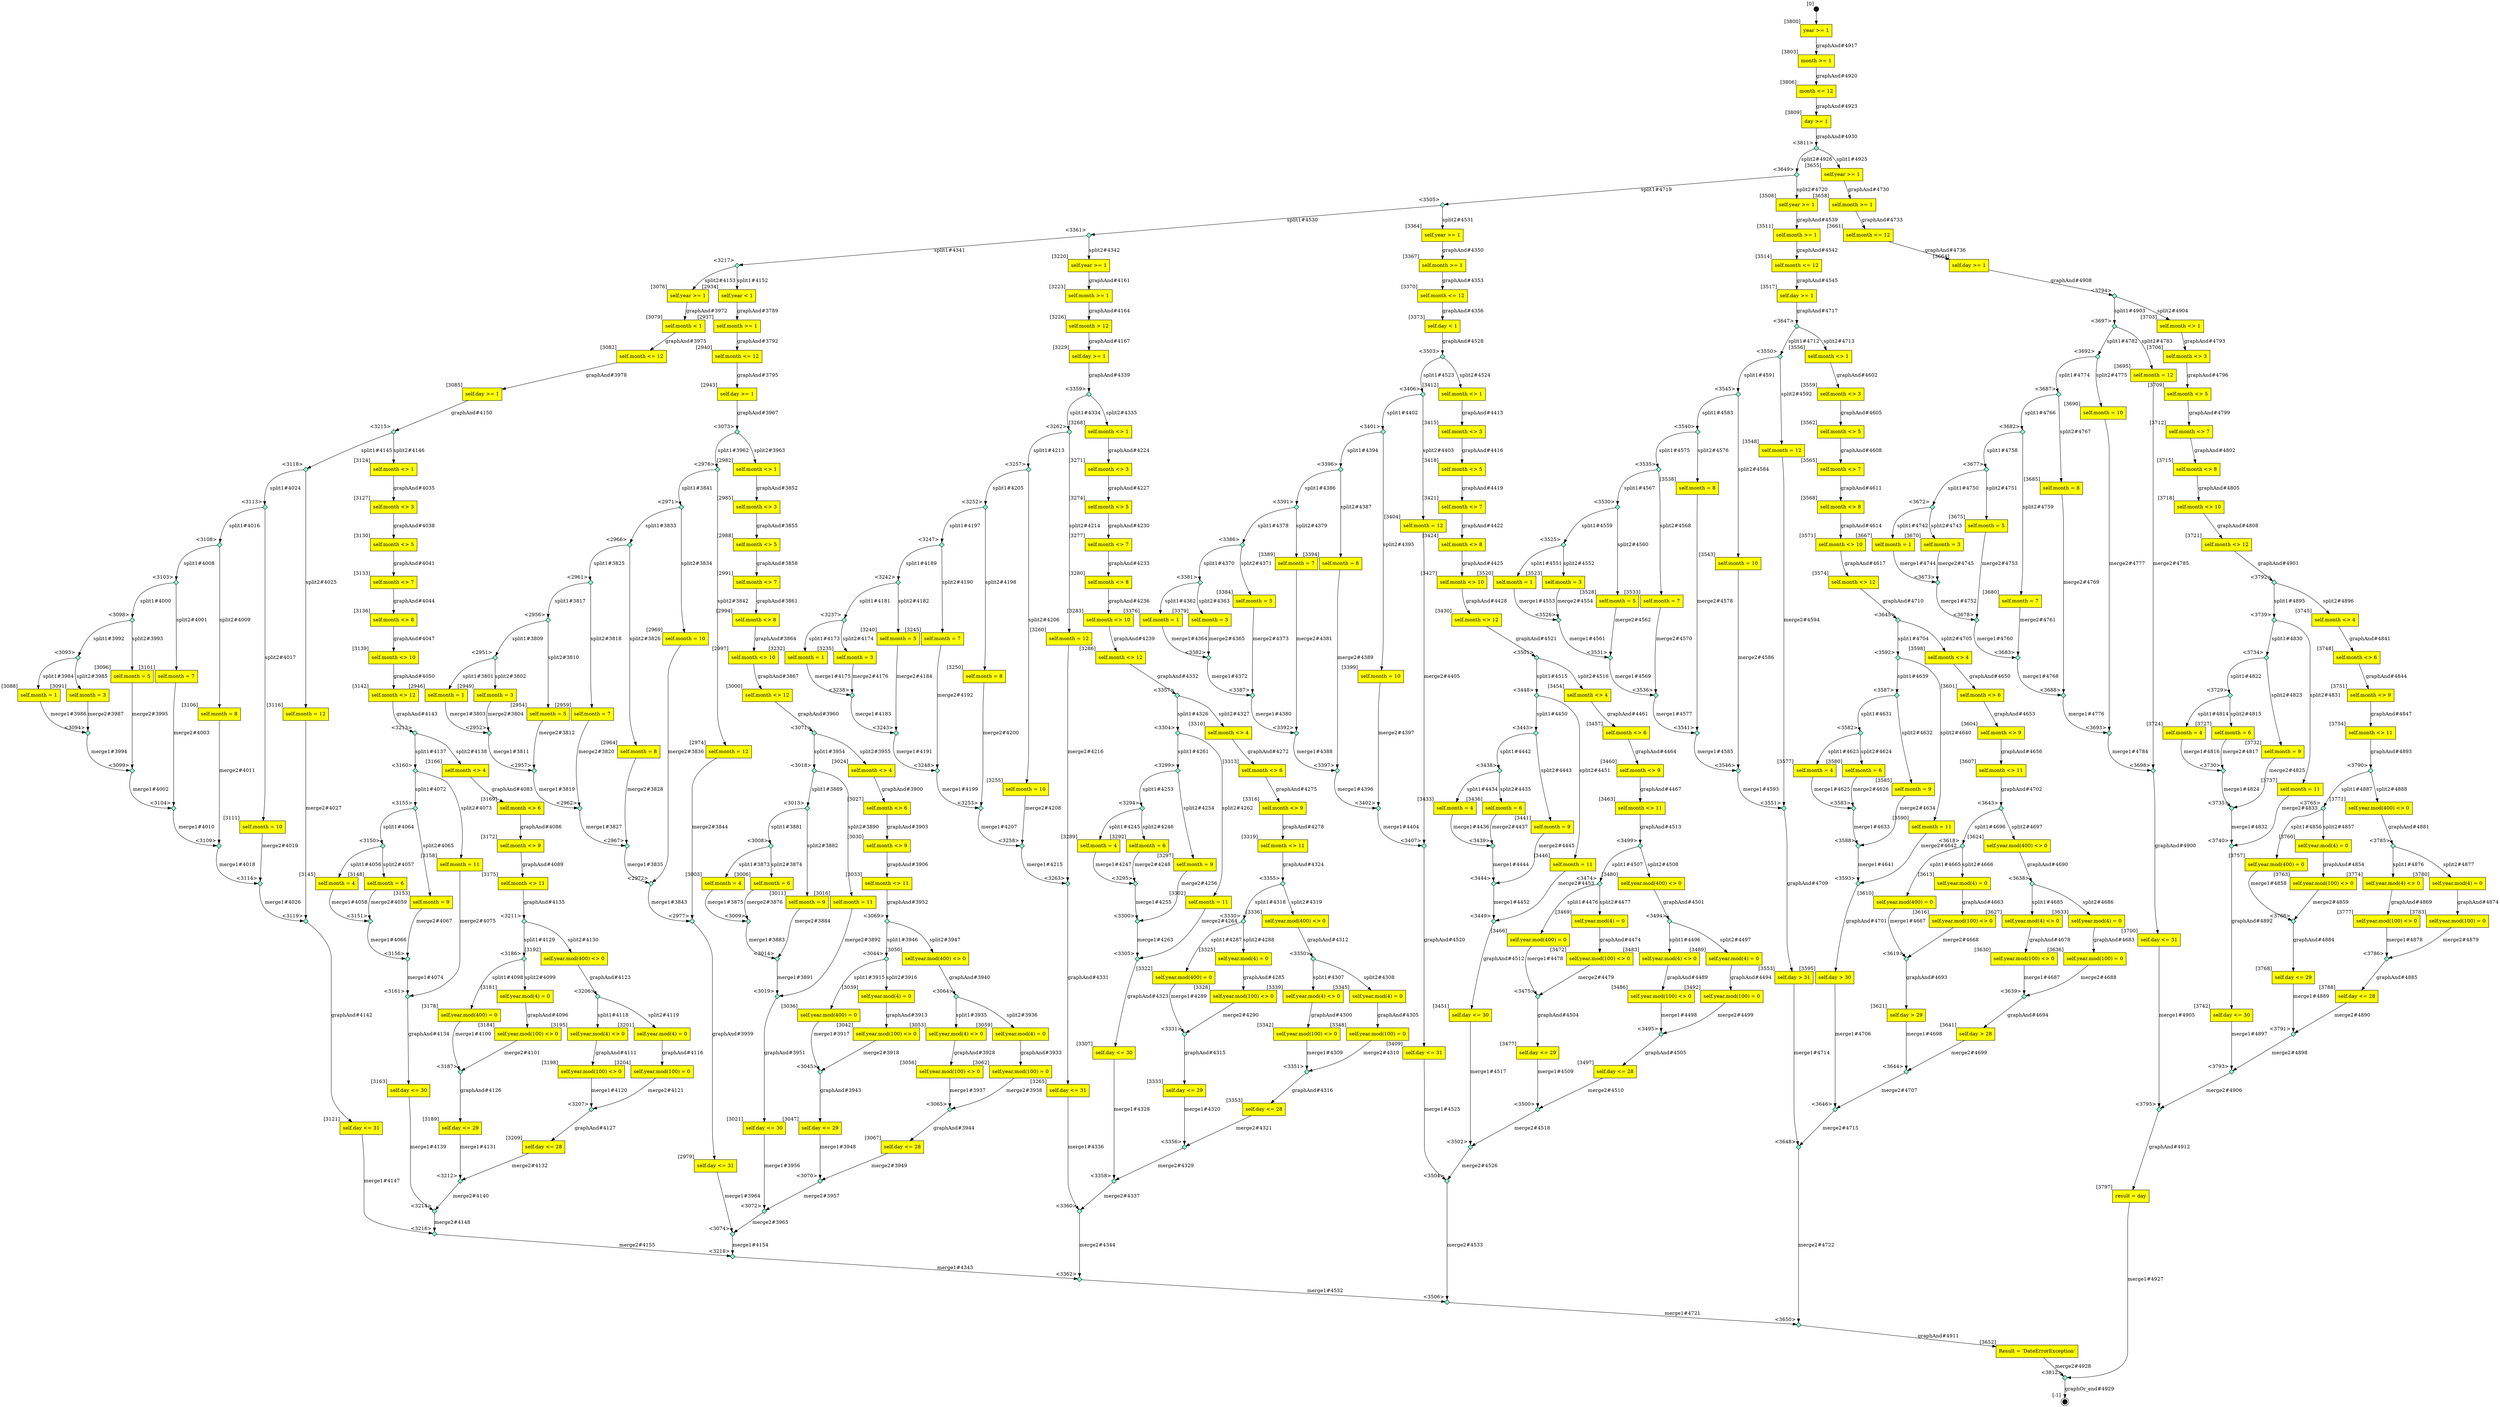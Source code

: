 digraph CLG {
  3072 [shape="diamond", label="", xlabel="<3072>", style=filled, fillcolor=aquamarine, fixedsize=true, width=.2, height=.2];
  3073 [shape="diamond", label="", xlabel="<3073>", style=filled, fillcolor=aquamarine, fixedsize=true, width=.2, height=.2];
  3074 [shape="diamond", label="", xlabel="<3074>", style=filled, fillcolor=aquamarine, fixedsize=true, width=.2, height=.2];
  3076 [shape="box", label="self.year >= 1", style=filled, fillcolor=yellow, xlabel="[3076]"];
  3079 [shape="box", label="self.month < 1", style=filled, fillcolor=yellow, xlabel="[3079]"];
  3082 [shape="box", label="self.month <= 12", style=filled, fillcolor=yellow, xlabel="[3082]"];
  3085 [shape="box", label="self.day >= 1", style=filled, fillcolor=yellow, xlabel="[3085]"];
  3088 [shape="box", label="self.month = 1", style=filled, fillcolor=yellow, xlabel="[3088]"];
  3091 [shape="box", label="self.month = 3", style=filled, fillcolor=yellow, xlabel="[3091]"];
  3093 [shape="diamond", label="", xlabel="<3093>", style=filled, fillcolor=aquamarine, fixedsize=true, width=.2, height=.2];
  3094 [shape="diamond", label="", xlabel="<3094>", style=filled, fillcolor=aquamarine, fixedsize=true, width=.2, height=.2];
  3096 [shape="box", label="self.month = 5", style=filled, fillcolor=yellow, xlabel="[3096]"];
  3098 [shape="diamond", label="", xlabel="<3098>", style=filled, fillcolor=aquamarine, fixedsize=true, width=.2, height=.2];
  3099 [shape="diamond", label="", xlabel="<3099>", style=filled, fillcolor=aquamarine, fixedsize=true, width=.2, height=.2];
  3101 [shape="box", label="self.month = 7", style=filled, fillcolor=yellow, xlabel="[3101]"];
  3103 [shape="diamond", label="", xlabel="<3103>", style=filled, fillcolor=aquamarine, fixedsize=true, width=.2, height=.2];
  3104 [shape="diamond", label="", xlabel="<3104>", style=filled, fillcolor=aquamarine, fixedsize=true, width=.2, height=.2];
  3106 [shape="box", label="self.month = 8", style=filled, fillcolor=yellow, xlabel="[3106]"];
  3108 [shape="diamond", label="", xlabel="<3108>", style=filled, fillcolor=aquamarine, fixedsize=true, width=.2, height=.2];
  3109 [shape="diamond", label="", xlabel="<3109>", style=filled, fillcolor=aquamarine, fixedsize=true, width=.2, height=.2];
  3111 [shape="box", label="self.month = 10", style=filled, fillcolor=yellow, xlabel="[3111]"];
  3113 [shape="diamond", label="", xlabel="<3113>", style=filled, fillcolor=aquamarine, fixedsize=true, width=.2, height=.2];
  3114 [shape="diamond", label="", xlabel="<3114>", style=filled, fillcolor=aquamarine, fixedsize=true, width=.2, height=.2];
  3116 [shape="box", label="self.month = 12", style=filled, fillcolor=yellow, xlabel="[3116]"];
  3118 [shape="diamond", label="", xlabel="<3118>", style=filled, fillcolor=aquamarine, fixedsize=true, width=.2, height=.2];
  3119 [shape="diamond", label="", xlabel="<3119>", style=filled, fillcolor=aquamarine, fixedsize=true, width=.2, height=.2];
  3121 [shape="box", label="self.day <= 31", style=filled, fillcolor=yellow, xlabel="[3121]"];
  3124 [shape="box", label="self.month <> 1", style=filled, fillcolor=yellow, xlabel="[3124]"];
  3127 [shape="box", label="self.month <> 3", style=filled, fillcolor=yellow, xlabel="[3127]"];
  3130 [shape="box", label="self.month <> 5", style=filled, fillcolor=yellow, xlabel="[3130]"];
  3133 [shape="box", label="self.month <> 7", style=filled, fillcolor=yellow, xlabel="[3133]"];
  3136 [shape="box", label="self.month <> 8", style=filled, fillcolor=yellow, xlabel="[3136]"];
  3139 [shape="box", label="self.month <> 10", style=filled, fillcolor=yellow, xlabel="[3139]"];
  3142 [shape="box", label="self.month <> 12", style=filled, fillcolor=yellow, xlabel="[3142]"];
  3145 [shape="box", label="self.month = 4", style=filled, fillcolor=yellow, xlabel="[3145]"];
  3148 [shape="box", label="self.month = 6", style=filled, fillcolor=yellow, xlabel="[3148]"];
  3150 [shape="diamond", label="", xlabel="<3150>", style=filled, fillcolor=aquamarine, fixedsize=true, width=.2, height=.2];
  3151 [shape="diamond", label="", xlabel="<3151>", style=filled, fillcolor=aquamarine, fixedsize=true, width=.2, height=.2];
  3153 [shape="box", label="self.month = 9", style=filled, fillcolor=yellow, xlabel="[3153]"];
  3155 [shape="diamond", label="", xlabel="<3155>", style=filled, fillcolor=aquamarine, fixedsize=true, width=.2, height=.2];
  3156 [shape="diamond", label="", xlabel="<3156>", style=filled, fillcolor=aquamarine, fixedsize=true, width=.2, height=.2];
  3158 [shape="box", label="self.month = 11", style=filled, fillcolor=yellow, xlabel="[3158]"];
  3160 [shape="diamond", label="", xlabel="<3160>", style=filled, fillcolor=aquamarine, fixedsize=true, width=.2, height=.2];
  3161 [shape="diamond", label="", xlabel="<3161>", style=filled, fillcolor=aquamarine, fixedsize=true, width=.2, height=.2];
  3163 [shape="box", label="self.day <= 30", style=filled, fillcolor=yellow, xlabel="[3163]"];
  3166 [shape="box", label="self.month <> 4", style=filled, fillcolor=yellow, xlabel="[3166]"];
  3169 [shape="box", label="self.month <> 6", style=filled, fillcolor=yellow, xlabel="[3169]"];
  3172 [shape="box", label="self.month <> 9", style=filled, fillcolor=yellow, xlabel="[3172]"];
  3175 [shape="box", label="self.month <> 11", style=filled, fillcolor=yellow, xlabel="[3175]"];
  3178 [shape="box", label="self.year.mod(400) = 0", style=filled, fillcolor=yellow, xlabel="[3178]"];
  3181 [shape="box", label="self.year.mod(4) = 0", style=filled, fillcolor=yellow, xlabel="[3181]"];
  3184 [shape="box", label="self.year.mod(100) <> 0", style=filled, fillcolor=yellow, xlabel="[3184]"];
  3186 [shape="diamond", label="", xlabel="<3186>", style=filled, fillcolor=aquamarine, fixedsize=true, width=.2, height=.2];
  3187 [shape="diamond", label="", xlabel="<3187>", style=filled, fillcolor=aquamarine, fixedsize=true, width=.2, height=.2];
  3189 [shape="box", label="self.day <= 29", style=filled, fillcolor=yellow, xlabel="[3189]"];
  3192 [shape="box", label="self.year.mod(400) <> 0", style=filled, fillcolor=yellow, xlabel="[3192]"];
  3195 [shape="box", label="self.year.mod(4) <> 0", style=filled, fillcolor=yellow, xlabel="[3195]"];
  3198 [shape="box", label="self.year.mod(100) <> 0", style=filled, fillcolor=yellow, xlabel="[3198]"];
  3201 [shape="box", label="self.year.mod(4) = 0", style=filled, fillcolor=yellow, xlabel="[3201]"];
  3204 [shape="box", label="self.year.mod(100) = 0", style=filled, fillcolor=yellow, xlabel="[3204]"];
  3206 [shape="diamond", label="", xlabel="<3206>", style=filled, fillcolor=aquamarine, fixedsize=true, width=.2, height=.2];
  3207 [shape="diamond", label="", xlabel="<3207>", style=filled, fillcolor=aquamarine, fixedsize=true, width=.2, height=.2];
  3209 [shape="box", label="self.day <= 28", style=filled, fillcolor=yellow, xlabel="[3209]"];
  3211 [shape="diamond", label="", xlabel="<3211>", style=filled, fillcolor=aquamarine, fixedsize=true, width=.2, height=.2];
  3212 [shape="diamond", label="", xlabel="<3212>", style=filled, fillcolor=aquamarine, fixedsize=true, width=.2, height=.2];
  3213 [shape="diamond", label="", xlabel="<3213>", style=filled, fillcolor=aquamarine, fixedsize=true, width=.2, height=.2];
  3214 [shape="diamond", label="", xlabel="<3214>", style=filled, fillcolor=aquamarine, fixedsize=true, width=.2, height=.2];
  3215 [shape="diamond", label="", xlabel="<3215>", style=filled, fillcolor=aquamarine, fixedsize=true, width=.2, height=.2];
  3216 [shape="diamond", label="", xlabel="<3216>", style=filled, fillcolor=aquamarine, fixedsize=true, width=.2, height=.2];
  3217 [shape="diamond", label="", xlabel="<3217>", style=filled, fillcolor=aquamarine, fixedsize=true, width=.2, height=.2];
  3218 [shape="diamond", label="", xlabel="<3218>", style=filled, fillcolor=aquamarine, fixedsize=true, width=.2, height=.2];
  3220 [shape="box", label="self.year >= 1", style=filled, fillcolor=yellow, xlabel="[3220]"];
  3223 [shape="box", label="self.month >= 1", style=filled, fillcolor=yellow, xlabel="[3223]"];
  3226 [shape="box", label="self.month > 12", style=filled, fillcolor=yellow, xlabel="[3226]"];
  3229 [shape="box", label="self.day >= 1", style=filled, fillcolor=yellow, xlabel="[3229]"];
  3232 [shape="box", label="self.month = 1", style=filled, fillcolor=yellow, xlabel="[3232]"];
  3235 [shape="box", label="self.month = 3", style=filled, fillcolor=yellow, xlabel="[3235]"];
  3237 [shape="diamond", label="", xlabel="<3237>", style=filled, fillcolor=aquamarine, fixedsize=true, width=.2, height=.2];
  3238 [shape="diamond", label="", xlabel="<3238>", style=filled, fillcolor=aquamarine, fixedsize=true, width=.2, height=.2];
  3240 [shape="box", label="self.month = 5", style=filled, fillcolor=yellow, xlabel="[3240]"];
  3242 [shape="diamond", label="", xlabel="<3242>", style=filled, fillcolor=aquamarine, fixedsize=true, width=.2, height=.2];
  3243 [shape="diamond", label="", xlabel="<3243>", style=filled, fillcolor=aquamarine, fixedsize=true, width=.2, height=.2];
  3245 [shape="box", label="self.month = 7", style=filled, fillcolor=yellow, xlabel="[3245]"];
  3247 [shape="diamond", label="", xlabel="<3247>", style=filled, fillcolor=aquamarine, fixedsize=true, width=.2, height=.2];
  3248 [shape="diamond", label="", xlabel="<3248>", style=filled, fillcolor=aquamarine, fixedsize=true, width=.2, height=.2];
  3250 [shape="box", label="self.month = 8", style=filled, fillcolor=yellow, xlabel="[3250]"];
  3252 [shape="diamond", label="", xlabel="<3252>", style=filled, fillcolor=aquamarine, fixedsize=true, width=.2, height=.2];
  3253 [shape="diamond", label="", xlabel="<3253>", style=filled, fillcolor=aquamarine, fixedsize=true, width=.2, height=.2];
  3255 [shape="box", label="self.month = 10", style=filled, fillcolor=yellow, xlabel="[3255]"];
  3257 [shape="diamond", label="", xlabel="<3257>", style=filled, fillcolor=aquamarine, fixedsize=true, width=.2, height=.2];
  3258 [shape="diamond", label="", xlabel="<3258>", style=filled, fillcolor=aquamarine, fixedsize=true, width=.2, height=.2];
  3260 [shape="box", label="self.month = 12", style=filled, fillcolor=yellow, xlabel="[3260]"];
  3262 [shape="diamond", label="", xlabel="<3262>", style=filled, fillcolor=aquamarine, fixedsize=true, width=.2, height=.2];
  3263 [shape="diamond", label="", xlabel="<3263>", style=filled, fillcolor=aquamarine, fixedsize=true, width=.2, height=.2];
  3265 [shape="box", label="self.day <= 31", style=filled, fillcolor=yellow, xlabel="[3265]"];
  3268 [shape="box", label="self.month <> 1", style=filled, fillcolor=yellow, xlabel="[3268]"];
  3271 [shape="box", label="self.month <> 3", style=filled, fillcolor=yellow, xlabel="[3271]"];
  3274 [shape="box", label="self.month <> 5", style=filled, fillcolor=yellow, xlabel="[3274]"];
  3277 [shape="box", label="self.month <> 7", style=filled, fillcolor=yellow, xlabel="[3277]"];
  3280 [shape="box", label="self.month <> 8", style=filled, fillcolor=yellow, xlabel="[3280]"];
  3283 [shape="box", label="self.month <> 10", style=filled, fillcolor=yellow, xlabel="[3283]"];
  3286 [shape="box", label="self.month <> 12", style=filled, fillcolor=yellow, xlabel="[3286]"];
  3289 [shape="box", label="self.month = 4", style=filled, fillcolor=yellow, xlabel="[3289]"];
  3292 [shape="box", label="self.month = 6", style=filled, fillcolor=yellow, xlabel="[3292]"];
  3294 [shape="diamond", label="", xlabel="<3294>", style=filled, fillcolor=aquamarine, fixedsize=true, width=.2, height=.2];
  3295 [shape="diamond", label="", xlabel="<3295>", style=filled, fillcolor=aquamarine, fixedsize=true, width=.2, height=.2];
  3297 [shape="box", label="self.month = 9", style=filled, fillcolor=yellow, xlabel="[3297]"];
  3299 [shape="diamond", label="", xlabel="<3299>", style=filled, fillcolor=aquamarine, fixedsize=true, width=.2, height=.2];
  3300 [shape="diamond", label="", xlabel="<3300>", style=filled, fillcolor=aquamarine, fixedsize=true, width=.2, height=.2];
  3302 [shape="box", label="self.month = 11", style=filled, fillcolor=yellow, xlabel="[3302]"];
  3304 [shape="diamond", label="", xlabel="<3304>", style=filled, fillcolor=aquamarine, fixedsize=true, width=.2, height=.2];
  3305 [shape="diamond", label="", xlabel="<3305>", style=filled, fillcolor=aquamarine, fixedsize=true, width=.2, height=.2];
  3307 [shape="box", label="self.day <= 30", style=filled, fillcolor=yellow, xlabel="[3307]"];
  3310 [shape="box", label="self.month <> 4", style=filled, fillcolor=yellow, xlabel="[3310]"];
  3313 [shape="box", label="self.month <> 6", style=filled, fillcolor=yellow, xlabel="[3313]"];
  3316 [shape="box", label="self.month <> 9", style=filled, fillcolor=yellow, xlabel="[3316]"];
  3319 [shape="box", label="self.month <> 11", style=filled, fillcolor=yellow, xlabel="[3319]"];
  3322 [shape="box", label="self.year.mod(400) = 0", style=filled, fillcolor=yellow, xlabel="[3322]"];
  3325 [shape="box", label="self.year.mod(4) = 0", style=filled, fillcolor=yellow, xlabel="[3325]"];
  3328 [shape="box", label="self.year.mod(100) <> 0", style=filled, fillcolor=yellow, xlabel="[3328]"];
  3330 [shape="diamond", label="", xlabel="<3330>", style=filled, fillcolor=aquamarine, fixedsize=true, width=.2, height=.2];
  3331 [shape="diamond", label="", xlabel="<3331>", style=filled, fillcolor=aquamarine, fixedsize=true, width=.2, height=.2];
  3333 [shape="box", label="self.day <= 29", style=filled, fillcolor=yellow, xlabel="[3333]"];
  3336 [shape="box", label="self.year.mod(400) <> 0", style=filled, fillcolor=yellow, xlabel="[3336]"];
  3339 [shape="box", label="self.year.mod(4) <> 0", style=filled, fillcolor=yellow, xlabel="[3339]"];
  3342 [shape="box", label="self.year.mod(100) <> 0", style=filled, fillcolor=yellow, xlabel="[3342]"];
  3345 [shape="box", label="self.year.mod(4) = 0", style=filled, fillcolor=yellow, xlabel="[3345]"];
  3348 [shape="box", label="self.year.mod(100) = 0", style=filled, fillcolor=yellow, xlabel="[3348]"];
  3350 [shape="diamond", label="", xlabel="<3350>", style=filled, fillcolor=aquamarine, fixedsize=true, width=.2, height=.2];
  3351 [shape="diamond", label="", xlabel="<3351>", style=filled, fillcolor=aquamarine, fixedsize=true, width=.2, height=.2];
  3353 [shape="box", label="self.day <= 28", style=filled, fillcolor=yellow, xlabel="[3353]"];
  3355 [shape="diamond", label="", xlabel="<3355>", style=filled, fillcolor=aquamarine, fixedsize=true, width=.2, height=.2];
  3356 [shape="diamond", label="", xlabel="<3356>", style=filled, fillcolor=aquamarine, fixedsize=true, width=.2, height=.2];
  3357 [shape="diamond", label="", xlabel="<3357>", style=filled, fillcolor=aquamarine, fixedsize=true, width=.2, height=.2];
  3358 [shape="diamond", label="", xlabel="<3358>", style=filled, fillcolor=aquamarine, fixedsize=true, width=.2, height=.2];
  3359 [shape="diamond", label="", xlabel="<3359>", style=filled, fillcolor=aquamarine, fixedsize=true, width=.2, height=.2];
  3360 [shape="diamond", label="", xlabel="<3360>", style=filled, fillcolor=aquamarine, fixedsize=true, width=.2, height=.2];
  3361 [shape="diamond", label="", xlabel="<3361>", style=filled, fillcolor=aquamarine, fixedsize=true, width=.2, height=.2];
  3362 [shape="diamond", label="", xlabel="<3362>", style=filled, fillcolor=aquamarine, fixedsize=true, width=.2, height=.2];
  3364 [shape="box", label="self.year >= 1", style=filled, fillcolor=yellow, xlabel="[3364]"];
  3367 [shape="box", label="self.month >= 1", style=filled, fillcolor=yellow, xlabel="[3367]"];
  3370 [shape="box", label="self.month <= 12", style=filled, fillcolor=yellow, xlabel="[3370]"];
  3373 [shape="box", label="self.day < 1", style=filled, fillcolor=yellow, xlabel="[3373]"];
  3376 [shape="box", label="self.month = 1", style=filled, fillcolor=yellow, xlabel="[3376]"];
  3379 [shape="box", label="self.month = 3", style=filled, fillcolor=yellow, xlabel="[3379]"];
  3381 [shape="diamond", label="", xlabel="<3381>", style=filled, fillcolor=aquamarine, fixedsize=true, width=.2, height=.2];
  3382 [shape="diamond", label="", xlabel="<3382>", style=filled, fillcolor=aquamarine, fixedsize=true, width=.2, height=.2];
  3384 [shape="box", label="self.month = 5", style=filled, fillcolor=yellow, xlabel="[3384]"];
  3386 [shape="diamond", label="", xlabel="<3386>", style=filled, fillcolor=aquamarine, fixedsize=true, width=.2, height=.2];
  3387 [shape="diamond", label="", xlabel="<3387>", style=filled, fillcolor=aquamarine, fixedsize=true, width=.2, height=.2];
  3389 [shape="box", label="self.month = 7", style=filled, fillcolor=yellow, xlabel="[3389]"];
  3391 [shape="diamond", label="", xlabel="<3391>", style=filled, fillcolor=aquamarine, fixedsize=true, width=.2, height=.2];
  3392 [shape="diamond", label="", xlabel="<3392>", style=filled, fillcolor=aquamarine, fixedsize=true, width=.2, height=.2];
  3394 [shape="box", label="self.month = 8", style=filled, fillcolor=yellow, xlabel="[3394]"];
  3396 [shape="diamond", label="", xlabel="<3396>", style=filled, fillcolor=aquamarine, fixedsize=true, width=.2, height=.2];
  3397 [shape="diamond", label="", xlabel="<3397>", style=filled, fillcolor=aquamarine, fixedsize=true, width=.2, height=.2];
  3399 [shape="box", label="self.month = 10", style=filled, fillcolor=yellow, xlabel="[3399]"];
  3401 [shape="diamond", label="", xlabel="<3401>", style=filled, fillcolor=aquamarine, fixedsize=true, width=.2, height=.2];
  3402 [shape="diamond", label="", xlabel="<3402>", style=filled, fillcolor=aquamarine, fixedsize=true, width=.2, height=.2];
  3404 [shape="box", label="self.month = 12", style=filled, fillcolor=yellow, xlabel="[3404]"];
  3406 [shape="diamond", label="", xlabel="<3406>", style=filled, fillcolor=aquamarine, fixedsize=true, width=.2, height=.2];
  3407 [shape="diamond", label="", xlabel="<3407>", style=filled, fillcolor=aquamarine, fixedsize=true, width=.2, height=.2];
  3409 [shape="box", label="self.day <= 31", style=filled, fillcolor=yellow, xlabel="[3409]"];
  3412 [shape="box", label="self.month <> 1", style=filled, fillcolor=yellow, xlabel="[3412]"];
  3415 [shape="box", label="self.month <> 3", style=filled, fillcolor=yellow, xlabel="[3415]"];
  3418 [shape="box", label="self.month <> 5", style=filled, fillcolor=yellow, xlabel="[3418]"];
  3421 [shape="box", label="self.month <> 7", style=filled, fillcolor=yellow, xlabel="[3421]"];
  3424 [shape="box", label="self.month <> 8", style=filled, fillcolor=yellow, xlabel="[3424]"];
  3427 [shape="box", label="self.month <> 10", style=filled, fillcolor=yellow, xlabel="[3427]"];
  3430 [shape="box", label="self.month <> 12", style=filled, fillcolor=yellow, xlabel="[3430]"];
  3433 [shape="box", label="self.month = 4", style=filled, fillcolor=yellow, xlabel="[3433]"];
  3436 [shape="box", label="self.month = 6", style=filled, fillcolor=yellow, xlabel="[3436]"];
  3438 [shape="diamond", label="", xlabel="<3438>", style=filled, fillcolor=aquamarine, fixedsize=true, width=.2, height=.2];
  3439 [shape="diamond", label="", xlabel="<3439>", style=filled, fillcolor=aquamarine, fixedsize=true, width=.2, height=.2];
  3441 [shape="box", label="self.month = 9", style=filled, fillcolor=yellow, xlabel="[3441]"];
  3443 [shape="diamond", label="", xlabel="<3443>", style=filled, fillcolor=aquamarine, fixedsize=true, width=.2, height=.2];
  3444 [shape="diamond", label="", xlabel="<3444>", style=filled, fillcolor=aquamarine, fixedsize=true, width=.2, height=.2];
  3446 [shape="box", label="self.month = 11", style=filled, fillcolor=yellow, xlabel="[3446]"];
  3448 [shape="diamond", label="", xlabel="<3448>", style=filled, fillcolor=aquamarine, fixedsize=true, width=.2, height=.2];
  3449 [shape="diamond", label="", xlabel="<3449>", style=filled, fillcolor=aquamarine, fixedsize=true, width=.2, height=.2];
  3451 [shape="box", label="self.day <= 30", style=filled, fillcolor=yellow, xlabel="[3451]"];
  3454 [shape="box", label="self.month <> 4", style=filled, fillcolor=yellow, xlabel="[3454]"];
  3457 [shape="box", label="self.month <> 6", style=filled, fillcolor=yellow, xlabel="[3457]"];
  3460 [shape="box", label="self.month <> 9", style=filled, fillcolor=yellow, xlabel="[3460]"];
  3463 [shape="box", label="self.month <> 11", style=filled, fillcolor=yellow, xlabel="[3463]"];
  3466 [shape="box", label="self.year.mod(400) = 0", style=filled, fillcolor=yellow, xlabel="[3466]"];
  3469 [shape="box", label="self.year.mod(4) = 0", style=filled, fillcolor=yellow, xlabel="[3469]"];
  3472 [shape="box", label="self.year.mod(100) <> 0", style=filled, fillcolor=yellow, xlabel="[3472]"];
  3474 [shape="diamond", label="", xlabel="<3474>", style=filled, fillcolor=aquamarine, fixedsize=true, width=.2, height=.2];
  3475 [shape="diamond", label="", xlabel="<3475>", style=filled, fillcolor=aquamarine, fixedsize=true, width=.2, height=.2];
  3477 [shape="box", label="self.day <= 29", style=filled, fillcolor=yellow, xlabel="[3477]"];
  3480 [shape="box", label="self.year.mod(400) <> 0", style=filled, fillcolor=yellow, xlabel="[3480]"];
  3483 [shape="box", label="self.year.mod(4) <> 0", style=filled, fillcolor=yellow, xlabel="[3483]"];
  3486 [shape="box", label="self.year.mod(100) <> 0", style=filled, fillcolor=yellow, xlabel="[3486]"];
  3489 [shape="box", label="self.year.mod(4) = 0", style=filled, fillcolor=yellow, xlabel="[3489]"];
  3492 [shape="box", label="self.year.mod(100) = 0", style=filled, fillcolor=yellow, xlabel="[3492]"];
  3494 [shape="diamond", label="", xlabel="<3494>", style=filled, fillcolor=aquamarine, fixedsize=true, width=.2, height=.2];
  3495 [shape="diamond", label="", xlabel="<3495>", style=filled, fillcolor=aquamarine, fixedsize=true, width=.2, height=.2];
  3497 [shape="box", label="self.day <= 28", style=filled, fillcolor=yellow, xlabel="[3497]"];
  3499 [shape="diamond", label="", xlabel="<3499>", style=filled, fillcolor=aquamarine, fixedsize=true, width=.2, height=.2];
  3500 [shape="diamond", label="", xlabel="<3500>", style=filled, fillcolor=aquamarine, fixedsize=true, width=.2, height=.2];
  3501 [shape="diamond", label="", xlabel="<3501>", style=filled, fillcolor=aquamarine, fixedsize=true, width=.2, height=.2];
  3502 [shape="diamond", label="", xlabel="<3502>", style=filled, fillcolor=aquamarine, fixedsize=true, width=.2, height=.2];
  3503 [shape="diamond", label="", xlabel="<3503>", style=filled, fillcolor=aquamarine, fixedsize=true, width=.2, height=.2];
  3504 [shape="diamond", label="", xlabel="<3504>", style=filled, fillcolor=aquamarine, fixedsize=true, width=.2, height=.2];
  3505 [shape="diamond", label="", xlabel="<3505>", style=filled, fillcolor=aquamarine, fixedsize=true, width=.2, height=.2];
  3506 [shape="diamond", label="", xlabel="<3506>", style=filled, fillcolor=aquamarine, fixedsize=true, width=.2, height=.2];
  3508 [shape="box", label="self.year >= 1", style=filled, fillcolor=yellow, xlabel="[3508]"];
  3511 [shape="box", label="self.month >= 1", style=filled, fillcolor=yellow, xlabel="[3511]"];
  3514 [shape="box", label="self.month <= 12", style=filled, fillcolor=yellow, xlabel="[3514]"];
  3517 [shape="box", label="self.day >= 1", style=filled, fillcolor=yellow, xlabel="[3517]"];
  3520 [shape="box", label="self.month = 1", style=filled, fillcolor=yellow, xlabel="[3520]"];
  3523 [shape="box", label="self.month = 3", style=filled, fillcolor=yellow, xlabel="[3523]"];
  3525 [shape="diamond", label="", xlabel="<3525>", style=filled, fillcolor=aquamarine, fixedsize=true, width=.2, height=.2];
  3526 [shape="diamond", label="", xlabel="<3526>", style=filled, fillcolor=aquamarine, fixedsize=true, width=.2, height=.2];
  3528 [shape="box", label="self.month = 5", style=filled, fillcolor=yellow, xlabel="[3528]"];
  3530 [shape="diamond", label="", xlabel="<3530>", style=filled, fillcolor=aquamarine, fixedsize=true, width=.2, height=.2];
  3531 [shape="diamond", label="", xlabel="<3531>", style=filled, fillcolor=aquamarine, fixedsize=true, width=.2, height=.2];
  3533 [shape="box", label="self.month = 7", style=filled, fillcolor=yellow, xlabel="[3533]"];
  3535 [shape="diamond", label="", xlabel="<3535>", style=filled, fillcolor=aquamarine, fixedsize=true, width=.2, height=.2];
  3536 [shape="diamond", label="", xlabel="<3536>", style=filled, fillcolor=aquamarine, fixedsize=true, width=.2, height=.2];
  3538 [shape="box", label="self.month = 8", style=filled, fillcolor=yellow, xlabel="[3538]"];
  3540 [shape="diamond", label="", xlabel="<3540>", style=filled, fillcolor=aquamarine, fixedsize=true, width=.2, height=.2];
  3541 [shape="diamond", label="", xlabel="<3541>", style=filled, fillcolor=aquamarine, fixedsize=true, width=.2, height=.2];
  3543 [shape="box", label="self.month = 10", style=filled, fillcolor=yellow, xlabel="[3543]"];
  3545 [shape="diamond", label="", xlabel="<3545>", style=filled, fillcolor=aquamarine, fixedsize=true, width=.2, height=.2];
  3546 [shape="diamond", label="", xlabel="<3546>", style=filled, fillcolor=aquamarine, fixedsize=true, width=.2, height=.2];
  3548 [shape="box", label="self.month = 12", style=filled, fillcolor=yellow, xlabel="[3548]"];
  3550 [shape="diamond", label="", xlabel="<3550>", style=filled, fillcolor=aquamarine, fixedsize=true, width=.2, height=.2];
  3551 [shape="diamond", label="", xlabel="<3551>", style=filled, fillcolor=aquamarine, fixedsize=true, width=.2, height=.2];
  3553 [shape="box", label="self.day > 31", style=filled, fillcolor=yellow, xlabel="[3553]"];
  3556 [shape="box", label="self.month <> 1", style=filled, fillcolor=yellow, xlabel="[3556]"];
  3559 [shape="box", label="self.month <> 3", style=filled, fillcolor=yellow, xlabel="[3559]"];
  3562 [shape="box", label="self.month <> 5", style=filled, fillcolor=yellow, xlabel="[3562]"];
  3565 [shape="box", label="self.month <> 7", style=filled, fillcolor=yellow, xlabel="[3565]"];
  3568 [shape="box", label="self.month <> 8", style=filled, fillcolor=yellow, xlabel="[3568]"];
  3571 [shape="box", label="self.month <> 10", style=filled, fillcolor=yellow, xlabel="[3571]"];
  3574 [shape="box", label="self.month <> 12", style=filled, fillcolor=yellow, xlabel="[3574]"];
  3577 [shape="box", label="self.month = 4", style=filled, fillcolor=yellow, xlabel="[3577]"];
  3580 [shape="box", label="self.month = 6", style=filled, fillcolor=yellow, xlabel="[3580]"];
  3582 [shape="diamond", label="", xlabel="<3582>", style=filled, fillcolor=aquamarine, fixedsize=true, width=.2, height=.2];
  3583 [shape="diamond", label="", xlabel="<3583>", style=filled, fillcolor=aquamarine, fixedsize=true, width=.2, height=.2];
  3585 [shape="box", label="self.month = 9", style=filled, fillcolor=yellow, xlabel="[3585]"];
  3587 [shape="diamond", label="", xlabel="<3587>", style=filled, fillcolor=aquamarine, fixedsize=true, width=.2, height=.2];
  3588 [shape="diamond", label="", xlabel="<3588>", style=filled, fillcolor=aquamarine, fixedsize=true, width=.2, height=.2];
  3590 [shape="box", label="self.month = 11", style=filled, fillcolor=yellow, xlabel="[3590]"];
  3592 [shape="diamond", label="", xlabel="<3592>", style=filled, fillcolor=aquamarine, fixedsize=true, width=.2, height=.2];
  3593 [shape="diamond", label="", xlabel="<3593>", style=filled, fillcolor=aquamarine, fixedsize=true, width=.2, height=.2];
  3595 [shape="box", label="self.day > 30", style=filled, fillcolor=yellow, xlabel="[3595]"];
  3598 [shape="box", label="self.month <> 4", style=filled, fillcolor=yellow, xlabel="[3598]"];
  3601 [shape="box", label="self.month <> 6", style=filled, fillcolor=yellow, xlabel="[3601]"];
  3604 [shape="box", label="self.month <> 9", style=filled, fillcolor=yellow, xlabel="[3604]"];
  3607 [shape="box", label="self.month <> 11", style=filled, fillcolor=yellow, xlabel="[3607]"];
  3610 [shape="box", label="self.year.mod(400) = 0", style=filled, fillcolor=yellow, xlabel="[3610]"];
  3613 [shape="box", label="self.year.mod(4) = 0", style=filled, fillcolor=yellow, xlabel="[3613]"];
  3616 [shape="box", label="self.year.mod(100) <> 0", style=filled, fillcolor=yellow, xlabel="[3616]"];
  3618 [shape="diamond", label="", xlabel="<3618>", style=filled, fillcolor=aquamarine, fixedsize=true, width=.2, height=.2];
  3619 [shape="diamond", label="", xlabel="<3619>", style=filled, fillcolor=aquamarine, fixedsize=true, width=.2, height=.2];
  3621 [shape="box", label="self.day > 29", style=filled, fillcolor=yellow, xlabel="[3621]"];
  3624 [shape="box", label="self.year.mod(400) <> 0", style=filled, fillcolor=yellow, xlabel="[3624]"];
  3627 [shape="box", label="self.year.mod(4) <> 0", style=filled, fillcolor=yellow, xlabel="[3627]"];
  3630 [shape="box", label="self.year.mod(100) <> 0", style=filled, fillcolor=yellow, xlabel="[3630]"];
  3633 [shape="box", label="self.year.mod(4) = 0", style=filled, fillcolor=yellow, xlabel="[3633]"];
  3636 [shape="box", label="self.year.mod(100) = 0", style=filled, fillcolor=yellow, xlabel="[3636]"];
  3638 [shape="diamond", label="", xlabel="<3638>", style=filled, fillcolor=aquamarine, fixedsize=true, width=.2, height=.2];
  3639 [shape="diamond", label="", xlabel="<3639>", style=filled, fillcolor=aquamarine, fixedsize=true, width=.2, height=.2];
  3641 [shape="box", label="self.day > 28", style=filled, fillcolor=yellow, xlabel="[3641]"];
  3643 [shape="diamond", label="", xlabel="<3643>", style=filled, fillcolor=aquamarine, fixedsize=true, width=.2, height=.2];
  3644 [shape="diamond", label="", xlabel="<3644>", style=filled, fillcolor=aquamarine, fixedsize=true, width=.2, height=.2];
  3645 [shape="diamond", label="", xlabel="<3645>", style=filled, fillcolor=aquamarine, fixedsize=true, width=.2, height=.2];
  3646 [shape="diamond", label="", xlabel="<3646>", style=filled, fillcolor=aquamarine, fixedsize=true, width=.2, height=.2];
  3647 [shape="diamond", label="", xlabel="<3647>", style=filled, fillcolor=aquamarine, fixedsize=true, width=.2, height=.2];
  3648 [shape="diamond", label="", xlabel="<3648>", style=filled, fillcolor=aquamarine, fixedsize=true, width=.2, height=.2];
  3649 [shape="diamond", label="", xlabel="<3649>", style=filled, fillcolor=aquamarine, fixedsize=true, width=.2, height=.2];
  3650 [shape="diamond", label="", xlabel="<3650>", style=filled, fillcolor=aquamarine, fixedsize=true, width=.2, height=.2];
  3652 [shape="box", label="Result = 'DateErrorException'", style=filled, fillcolor=yellow, xlabel="[3652]"];
  3653 [style=filled, fillcolor=black, shape="doublecircle", label="", fixedsize=true, width=.2, height=.2, xlabel="[-1]"];
  3655 [shape="box", label="self.year >= 1", style=filled, fillcolor=yellow, xlabel="[3655]"];
  3658 [shape="box", label="self.month >= 1", style=filled, fillcolor=yellow, xlabel="[3658]"];
  3661 [shape="box", label="self.month <= 12", style=filled, fillcolor=yellow, xlabel="[3661]"];
  3664 [shape="box", label="self.day >= 1", style=filled, fillcolor=yellow, xlabel="[3664]"];
  3667 [shape="box", label="self.month = 1", style=filled, fillcolor=yellow, xlabel="[3667]"];
  3670 [shape="box", label="self.month = 3", style=filled, fillcolor=yellow, xlabel="[3670]"];
  3672 [shape="diamond", label="", xlabel="<3672>", style=filled, fillcolor=aquamarine, fixedsize=true, width=.2, height=.2];
  3673 [shape="diamond", label="", xlabel="<3673>", style=filled, fillcolor=aquamarine, fixedsize=true, width=.2, height=.2];
  3675 [shape="box", label="self.month = 5", style=filled, fillcolor=yellow, xlabel="[3675]"];
  3677 [shape="diamond", label="", xlabel="<3677>", style=filled, fillcolor=aquamarine, fixedsize=true, width=.2, height=.2];
  3678 [shape="diamond", label="", xlabel="<3678>", style=filled, fillcolor=aquamarine, fixedsize=true, width=.2, height=.2];
  3680 [shape="box", label="self.month = 7", style=filled, fillcolor=yellow, xlabel="[3680]"];
  3682 [shape="diamond", label="", xlabel="<3682>", style=filled, fillcolor=aquamarine, fixedsize=true, width=.2, height=.2];
  3683 [shape="diamond", label="", xlabel="<3683>", style=filled, fillcolor=aquamarine, fixedsize=true, width=.2, height=.2];
  3685 [shape="box", label="self.month = 8", style=filled, fillcolor=yellow, xlabel="[3685]"];
  3687 [shape="diamond", label="", xlabel="<3687>", style=filled, fillcolor=aquamarine, fixedsize=true, width=.2, height=.2];
  3688 [shape="diamond", label="", xlabel="<3688>", style=filled, fillcolor=aquamarine, fixedsize=true, width=.2, height=.2];
  3690 [shape="box", label="self.month = 10", style=filled, fillcolor=yellow, xlabel="[3690]"];
  3692 [shape="diamond", label="", xlabel="<3692>", style=filled, fillcolor=aquamarine, fixedsize=true, width=.2, height=.2];
  3693 [shape="diamond", label="", xlabel="<3693>", style=filled, fillcolor=aquamarine, fixedsize=true, width=.2, height=.2];
  3695 [shape="box", label="self.month = 12", style=filled, fillcolor=yellow, xlabel="[3695]"];
  3697 [shape="diamond", label="", xlabel="<3697>", style=filled, fillcolor=aquamarine, fixedsize=true, width=.2, height=.2];
  3698 [shape="diamond", label="", xlabel="<3698>", style=filled, fillcolor=aquamarine, fixedsize=true, width=.2, height=.2];
  3700 [shape="box", label="self.day <= 31", style=filled, fillcolor=yellow, xlabel="[3700]"];
  3703 [shape="box", label="self.month <> 1", style=filled, fillcolor=yellow, xlabel="[3703]"];
  3706 [shape="box", label="self.month <> 3", style=filled, fillcolor=yellow, xlabel="[3706]"];
  3709 [shape="box", label="self.month <> 5", style=filled, fillcolor=yellow, xlabel="[3709]"];
  3712 [shape="box", label="self.month <> 7", style=filled, fillcolor=yellow, xlabel="[3712]"];
  3715 [shape="box", label="self.month <> 8", style=filled, fillcolor=yellow, xlabel="[3715]"];
  3718 [shape="box", label="self.month <> 10", style=filled, fillcolor=yellow, xlabel="[3718]"];
  3721 [shape="box", label="self.month <> 12", style=filled, fillcolor=yellow, xlabel="[3721]"];
  3724 [shape="box", label="self.month = 4", style=filled, fillcolor=yellow, xlabel="[3724]"];
  3727 [shape="box", label="self.month = 6", style=filled, fillcolor=yellow, xlabel="[3727]"];
  3729 [shape="diamond", label="", xlabel="<3729>", style=filled, fillcolor=aquamarine, fixedsize=true, width=.2, height=.2];
  3730 [shape="diamond", label="", xlabel="<3730>", style=filled, fillcolor=aquamarine, fixedsize=true, width=.2, height=.2];
  3732 [shape="box", label="self.month = 9", style=filled, fillcolor=yellow, xlabel="[3732]"];
  3734 [shape="diamond", label="", xlabel="<3734>", style=filled, fillcolor=aquamarine, fixedsize=true, width=.2, height=.2];
  3735 [shape="diamond", label="", xlabel="<3735>", style=filled, fillcolor=aquamarine, fixedsize=true, width=.2, height=.2];
  3737 [shape="box", label="self.month = 11", style=filled, fillcolor=yellow, xlabel="[3737]"];
  3739 [shape="diamond", label="", xlabel="<3739>", style=filled, fillcolor=aquamarine, fixedsize=true, width=.2, height=.2];
  3740 [shape="diamond", label="", xlabel="<3740>", style=filled, fillcolor=aquamarine, fixedsize=true, width=.2, height=.2];
  3742 [shape="box", label="self.day <= 30", style=filled, fillcolor=yellow, xlabel="[3742]"];
  3745 [shape="box", label="self.month <> 4", style=filled, fillcolor=yellow, xlabel="[3745]"];
  3748 [shape="box", label="self.month <> 6", style=filled, fillcolor=yellow, xlabel="[3748]"];
  3751 [shape="box", label="self.month <> 9", style=filled, fillcolor=yellow, xlabel="[3751]"];
  3754 [shape="box", label="self.month <> 11", style=filled, fillcolor=yellow, xlabel="[3754]"];
  3757 [shape="box", label="self.year.mod(400) = 0", style=filled, fillcolor=yellow, xlabel="[3757]"];
  3760 [shape="box", label="self.year.mod(4) = 0", style=filled, fillcolor=yellow, xlabel="[3760]"];
  3763 [shape="box", label="self.year.mod(100) <> 0", style=filled, fillcolor=yellow, xlabel="[3763]"];
  3765 [shape="diamond", label="", xlabel="<3765>", style=filled, fillcolor=aquamarine, fixedsize=true, width=.2, height=.2];
  3766 [shape="diamond", label="", xlabel="<3766>", style=filled, fillcolor=aquamarine, fixedsize=true, width=.2, height=.2];
  3768 [shape="box", label="self.day <= 29", style=filled, fillcolor=yellow, xlabel="[3768]"];
  3771 [shape="box", label="self.year.mod(400) <> 0", style=filled, fillcolor=yellow, xlabel="[3771]"];
  3774 [shape="box", label="self.year.mod(4) <> 0", style=filled, fillcolor=yellow, xlabel="[3774]"];
  3777 [shape="box", label="self.year.mod(100) <> 0", style=filled, fillcolor=yellow, xlabel="[3777]"];
  3780 [shape="box", label="self.year.mod(4) = 0", style=filled, fillcolor=yellow, xlabel="[3780]"];
  3783 [shape="box", label="self.year.mod(100) = 0", style=filled, fillcolor=yellow, xlabel="[3783]"];
  3785 [shape="diamond", label="", xlabel="<3785>", style=filled, fillcolor=aquamarine, fixedsize=true, width=.2, height=.2];
  3786 [shape="diamond", label="", xlabel="<3786>", style=filled, fillcolor=aquamarine, fixedsize=true, width=.2, height=.2];
  3788 [shape="box", label="self.day <= 28", style=filled, fillcolor=yellow, xlabel="[3788]"];
  3790 [shape="diamond", label="", xlabel="<3790>", style=filled, fillcolor=aquamarine, fixedsize=true, width=.2, height=.2];
  3791 [shape="diamond", label="", xlabel="<3791>", style=filled, fillcolor=aquamarine, fixedsize=true, width=.2, height=.2];
  3792 [shape="diamond", label="", xlabel="<3792>", style=filled, fillcolor=aquamarine, fixedsize=true, width=.2, height=.2];
  3793 [shape="diamond", label="", xlabel="<3793>", style=filled, fillcolor=aquamarine, fixedsize=true, width=.2, height=.2];
  3794 [shape="diamond", label="", xlabel="<3794>", style=filled, fillcolor=aquamarine, fixedsize=true, width=.2, height=.2];
  3795 [shape="diamond", label="", xlabel="<3795>", style=filled, fillcolor=aquamarine, fixedsize=true, width=.2, height=.2];
  3797 [shape="box", label="result = day", style=filled, fillcolor=yellow, xlabel="[3797]"];
  3799 [style=filled, fillcolor=black, shape="circle", label="", fixedsize=true, width=.2, height=.2, xlabel="[0]"];
  3800 [shape="box", label="year >= 1", style=filled, fillcolor=yellow, xlabel="[3800]"];
  3803 [shape="box", label="month >= 1", style=filled, fillcolor=yellow, xlabel="[3803]"];
  3806 [shape="box", label="month <= 12", style=filled, fillcolor=yellow, xlabel="[3806]"];
  3809 [shape="box", label="day >= 1", style=filled, fillcolor=yellow, xlabel="[3809]"];
  3811 [shape="diamond", label="", xlabel="<3811>", style=filled, fillcolor=aquamarine, fixedsize=true, width=.2, height=.2];
  3812 [shape="diamond", label="", xlabel="<3812>", style=filled, fillcolor=aquamarine, fixedsize=true, width=.2, height=.2];
  2934 [shape="box", label="self.year < 1", style=filled, fillcolor=yellow, xlabel="[2934]"];
  2937 [shape="box", label="self.month >= 1", style=filled, fillcolor=yellow, xlabel="[2937]"];
  2940 [shape="box", label="self.month <= 12", style=filled, fillcolor=yellow, xlabel="[2940]"];
  2943 [shape="box", label="self.day >= 1", style=filled, fillcolor=yellow, xlabel="[2943]"];
  2946 [shape="box", label="self.month = 1", style=filled, fillcolor=yellow, xlabel="[2946]"];
  2949 [shape="box", label="self.month = 3", style=filled, fillcolor=yellow, xlabel="[2949]"];
  2951 [shape="diamond", label="", xlabel="<2951>", style=filled, fillcolor=aquamarine, fixedsize=true, width=.2, height=.2];
  2952 [shape="diamond", label="", xlabel="<2952>", style=filled, fillcolor=aquamarine, fixedsize=true, width=.2, height=.2];
  2954 [shape="box", label="self.month = 5", style=filled, fillcolor=yellow, xlabel="[2954]"];
  2956 [shape="diamond", label="", xlabel="<2956>", style=filled, fillcolor=aquamarine, fixedsize=true, width=.2, height=.2];
  2957 [shape="diamond", label="", xlabel="<2957>", style=filled, fillcolor=aquamarine, fixedsize=true, width=.2, height=.2];
  2959 [shape="box", label="self.month = 7", style=filled, fillcolor=yellow, xlabel="[2959]"];
  2961 [shape="diamond", label="", xlabel="<2961>", style=filled, fillcolor=aquamarine, fixedsize=true, width=.2, height=.2];
  2962 [shape="diamond", label="", xlabel="<2962>", style=filled, fillcolor=aquamarine, fixedsize=true, width=.2, height=.2];
  2964 [shape="box", label="self.month = 8", style=filled, fillcolor=yellow, xlabel="[2964]"];
  2966 [shape="diamond", label="", xlabel="<2966>", style=filled, fillcolor=aquamarine, fixedsize=true, width=.2, height=.2];
  2967 [shape="diamond", label="", xlabel="<2967>", style=filled, fillcolor=aquamarine, fixedsize=true, width=.2, height=.2];
  2969 [shape="box", label="self.month = 10", style=filled, fillcolor=yellow, xlabel="[2969]"];
  2971 [shape="diamond", label="", xlabel="<2971>", style=filled, fillcolor=aquamarine, fixedsize=true, width=.2, height=.2];
  2972 [shape="diamond", label="", xlabel="<2972>", style=filled, fillcolor=aquamarine, fixedsize=true, width=.2, height=.2];
  2974 [shape="box", label="self.month = 12", style=filled, fillcolor=yellow, xlabel="[2974]"];
  2976 [shape="diamond", label="", xlabel="<2976>", style=filled, fillcolor=aquamarine, fixedsize=true, width=.2, height=.2];
  2977 [shape="diamond", label="", xlabel="<2977>", style=filled, fillcolor=aquamarine, fixedsize=true, width=.2, height=.2];
  2979 [shape="box", label="self.day <= 31", style=filled, fillcolor=yellow, xlabel="[2979]"];
  2982 [shape="box", label="self.month <> 1", style=filled, fillcolor=yellow, xlabel="[2982]"];
  2985 [shape="box", label="self.month <> 3", style=filled, fillcolor=yellow, xlabel="[2985]"];
  2988 [shape="box", label="self.month <> 5", style=filled, fillcolor=yellow, xlabel="[2988]"];
  2991 [shape="box", label="self.month <> 7", style=filled, fillcolor=yellow, xlabel="[2991]"];
  2994 [shape="box", label="self.month <> 8", style=filled, fillcolor=yellow, xlabel="[2994]"];
  2997 [shape="box", label="self.month <> 10", style=filled, fillcolor=yellow, xlabel="[2997]"];
  3000 [shape="box", label="self.month <> 12", style=filled, fillcolor=yellow, xlabel="[3000]"];
  3003 [shape="box", label="self.month = 4", style=filled, fillcolor=yellow, xlabel="[3003]"];
  3006 [shape="box", label="self.month = 6", style=filled, fillcolor=yellow, xlabel="[3006]"];
  3008 [shape="diamond", label="", xlabel="<3008>", style=filled, fillcolor=aquamarine, fixedsize=true, width=.2, height=.2];
  3009 [shape="diamond", label="", xlabel="<3009>", style=filled, fillcolor=aquamarine, fixedsize=true, width=.2, height=.2];
  3011 [shape="box", label="self.month = 9", style=filled, fillcolor=yellow, xlabel="[3011]"];
  3013 [shape="diamond", label="", xlabel="<3013>", style=filled, fillcolor=aquamarine, fixedsize=true, width=.2, height=.2];
  3014 [shape="diamond", label="", xlabel="<3014>", style=filled, fillcolor=aquamarine, fixedsize=true, width=.2, height=.2];
  3016 [shape="box", label="self.month = 11", style=filled, fillcolor=yellow, xlabel="[3016]"];
  3018 [shape="diamond", label="", xlabel="<3018>", style=filled, fillcolor=aquamarine, fixedsize=true, width=.2, height=.2];
  3019 [shape="diamond", label="", xlabel="<3019>", style=filled, fillcolor=aquamarine, fixedsize=true, width=.2, height=.2];
  3021 [shape="box", label="self.day <= 30", style=filled, fillcolor=yellow, xlabel="[3021]"];
  3024 [shape="box", label="self.month <> 4", style=filled, fillcolor=yellow, xlabel="[3024]"];
  3027 [shape="box", label="self.month <> 6", style=filled, fillcolor=yellow, xlabel="[3027]"];
  3030 [shape="box", label="self.month <> 9", style=filled, fillcolor=yellow, xlabel="[3030]"];
  3033 [shape="box", label="self.month <> 11", style=filled, fillcolor=yellow, xlabel="[3033]"];
  3036 [shape="box", label="self.year.mod(400) = 0", style=filled, fillcolor=yellow, xlabel="[3036]"];
  3039 [shape="box", label="self.year.mod(4) = 0", style=filled, fillcolor=yellow, xlabel="[3039]"];
  3042 [shape="box", label="self.year.mod(100) <> 0", style=filled, fillcolor=yellow, xlabel="[3042]"];
  3044 [shape="diamond", label="", xlabel="<3044>", style=filled, fillcolor=aquamarine, fixedsize=true, width=.2, height=.2];
  3045 [shape="diamond", label="", xlabel="<3045>", style=filled, fillcolor=aquamarine, fixedsize=true, width=.2, height=.2];
  3047 [shape="box", label="self.day <= 29", style=filled, fillcolor=yellow, xlabel="[3047]"];
  3050 [shape="box", label="self.year.mod(400) <> 0", style=filled, fillcolor=yellow, xlabel="[3050]"];
  3053 [shape="box", label="self.year.mod(4) <> 0", style=filled, fillcolor=yellow, xlabel="[3053]"];
  3056 [shape="box", label="self.year.mod(100) <> 0", style=filled, fillcolor=yellow, xlabel="[3056]"];
  3059 [shape="box", label="self.year.mod(4) = 0", style=filled, fillcolor=yellow, xlabel="[3059]"];
  3062 [shape="box", label="self.year.mod(100) = 0", style=filled, fillcolor=yellow, xlabel="[3062]"];
  3064 [shape="diamond", label="", xlabel="<3064>", style=filled, fillcolor=aquamarine, fixedsize=true, width=.2, height=.2];
  3065 [shape="diamond", label="", xlabel="<3065>", style=filled, fillcolor=aquamarine, fixedsize=true, width=.2, height=.2];
  3067 [shape="box", label="self.day <= 28", style=filled, fillcolor=yellow, xlabel="[3067]"];
  3069 [shape="diamond", label="", xlabel="<3069>", style=filled, fillcolor=aquamarine, fixedsize=true, width=.2, height=.2];
  3070 [shape="diamond", label="", xlabel="<3070>", style=filled, fillcolor=aquamarine, fixedsize=true, width=.2, height=.2];
  3071 [shape="diamond", label="", xlabel="<3071>", style=filled, fillcolor=aquamarine, fixedsize=true, width=.2, height=.2];
  3181 -> 3184[label="graphAnd#4096"];
  3186 -> 3178[label="split1#4098"];
  3186 -> 3181[label="split2#4099"];
  3178 -> 3187[label="merge1#4100"];
  3184 -> 3187[label="merge2#4101"];
  3195 -> 3198[label="graphAnd#4111"];
  3201 -> 3204[label="graphAnd#4116"];
  3206 -> 3195[label="split1#4118"];
  3206 -> 3201[label="split2#4119"];
  3198 -> 3207[label="merge1#4120"];
  3204 -> 3207[label="merge2#4121"];
  3192 -> 3206[label="graphAnd#4123"];
  3187 -> 3189[label="graphAnd#4126"];
  3207 -> 3209[label="graphAnd#4127"];
  3211 -> 3186[label="split1#4129"];
  3211 -> 3192[label="split2#4130"];
  3189 -> 3212[label="merge1#4131"];
  3209 -> 3212[label="merge2#4132"];
  3161 -> 3163[label="graphAnd#4134"];
  3175 -> 3211[label="graphAnd#4135"];
  3213 -> 3160[label="split1#4137"];
  3213 -> 3166[label="split2#4138"];
  3163 -> 3214[label="merge1#4139"];
  3212 -> 3214[label="merge2#4140"];
  3119 -> 3121[label="graphAnd#4142"];
  3142 -> 3213[label="graphAnd#4143"];
  3215 -> 3118[label="split1#4145"];
  3215 -> 3124[label="split2#4146"];
  3121 -> 3216[label="merge1#4147"];
  3214 -> 3216[label="merge2#4148"];
  3085 -> 3215[label="graphAnd#4150"];
  3217 -> 2934[label="split1#4152"];
  3217 -> 3076[label="split2#4153"];
  3074 -> 3218[label="merge1#4154"];
  3216 -> 3218[label="merge2#4155"];
  3220 -> 3223[label="graphAnd#4161"];
  3223 -> 3226[label="graphAnd#4164"];
  3226 -> 3229[label="graphAnd#4167"];
  3237 -> 3232[label="split1#4173"];
  3237 -> 3235[label="split2#4174"];
  3232 -> 3238[label="merge1#4175"];
  3235 -> 3238[label="merge2#4176"];
  3242 -> 3237[label="split1#4181"];
  3242 -> 3240[label="split2#4182"];
  3238 -> 3243[label="merge1#4183"];
  3240 -> 3243[label="merge2#4184"];
  3247 -> 3242[label="split1#4189"];
  3247 -> 3245[label="split2#4190"];
  3243 -> 3248[label="merge1#4191"];
  3245 -> 3248[label="merge2#4192"];
  3252 -> 3247[label="split1#4197"];
  3252 -> 3250[label="split2#4198"];
  3248 -> 3253[label="merge1#4199"];
  3250 -> 3253[label="merge2#4200"];
  3257 -> 3252[label="split1#4205"];
  3257 -> 3255[label="split2#4206"];
  3253 -> 3258[label="merge1#4207"];
  3255 -> 3258[label="merge2#4208"];
  3262 -> 3257[label="split1#4213"];
  3262 -> 3260[label="split2#4214"];
  3258 -> 3263[label="merge1#4215"];
  3260 -> 3263[label="merge2#4216"];
  3268 -> 3271[label="graphAnd#4224"];
  3271 -> 3274[label="graphAnd#4227"];
  3274 -> 3277[label="graphAnd#4230"];
  3277 -> 3280[label="graphAnd#4233"];
  3280 -> 3283[label="graphAnd#4236"];
  3283 -> 3286[label="graphAnd#4239"];
  3294 -> 3289[label="split1#4245"];
  3294 -> 3292[label="split2#4246"];
  3289 -> 3295[label="merge1#4247"];
  3292 -> 3295[label="merge2#4248"];
  3299 -> 3294[label="split1#4253"];
  3299 -> 3297[label="split2#4254"];
  3295 -> 3300[label="merge1#4255"];
  3297 -> 3300[label="merge2#4256"];
  3304 -> 3299[label="split1#4261"];
  3304 -> 3302[label="split2#4262"];
  3300 -> 3305[label="merge1#4263"];
  3302 -> 3305[label="merge2#4264"];
  3310 -> 3313[label="graphAnd#4272"];
  3313 -> 3316[label="graphAnd#4275"];
  3316 -> 3319[label="graphAnd#4278"];
  3325 -> 3328[label="graphAnd#4285"];
  3330 -> 3322[label="split1#4287"];
  3330 -> 3325[label="split2#4288"];
  3322 -> 3331[label="merge1#4289"];
  3328 -> 3331[label="merge2#4290"];
  3339 -> 3342[label="graphAnd#4300"];
  3345 -> 3348[label="graphAnd#4305"];
  3350 -> 3339[label="split1#4307"];
  3350 -> 3345[label="split2#4308"];
  3342 -> 3351[label="merge1#4309"];
  3348 -> 3351[label="merge2#4310"];
  3336 -> 3350[label="graphAnd#4312"];
  3331 -> 3333[label="graphAnd#4315"];
  3351 -> 3353[label="graphAnd#4316"];
  3355 -> 3330[label="split1#4318"];
  3355 -> 3336[label="split2#4319"];
  3333 -> 3356[label="merge1#4320"];
  3353 -> 3356[label="merge2#4321"];
  3305 -> 3307[label="graphAnd#4323"];
  3319 -> 3355[label="graphAnd#4324"];
  3357 -> 3304[label="split1#4326"];
  3357 -> 3310[label="split2#4327"];
  3307 -> 3358[label="merge1#4328"];
  3356 -> 3358[label="merge2#4329"];
  3263 -> 3265[label="graphAnd#4331"];
  3286 -> 3357[label="graphAnd#4332"];
  3359 -> 3262[label="split1#4334"];
  3359 -> 3268[label="split2#4335"];
  3265 -> 3360[label="merge1#4336"];
  3358 -> 3360[label="merge2#4337"];
  3229 -> 3359[label="graphAnd#4339"];
  3361 -> 3217[label="split1#4341"];
  3361 -> 3220[label="split2#4342"];
  3218 -> 3362[label="merge1#4343"];
  3360 -> 3362[label="merge2#4344"];
  3364 -> 3367[label="graphAnd#4350"];
  3367 -> 3370[label="graphAnd#4353"];
  3370 -> 3373[label="graphAnd#4356"];
  3381 -> 3376[label="split1#4362"];
  3381 -> 3379[label="split2#4363"];
  3376 -> 3382[label="merge1#4364"];
  3379 -> 3382[label="merge2#4365"];
  3386 -> 3381[label="split1#4370"];
  3386 -> 3384[label="split2#4371"];
  3382 -> 3387[label="merge1#4372"];
  3384 -> 3387[label="merge2#4373"];
  3391 -> 3386[label="split1#4378"];
  3391 -> 3389[label="split2#4379"];
  3387 -> 3392[label="merge1#4380"];
  3389 -> 3392[label="merge2#4381"];
  3396 -> 3391[label="split1#4386"];
  3396 -> 3394[label="split2#4387"];
  3392 -> 3397[label="merge1#4388"];
  3394 -> 3397[label="merge2#4389"];
  3401 -> 3396[label="split1#4394"];
  3401 -> 3399[label="split2#4395"];
  3397 -> 3402[label="merge1#4396"];
  3399 -> 3402[label="merge2#4397"];
  3406 -> 3401[label="split1#4402"];
  3406 -> 3404[label="split2#4403"];
  3402 -> 3407[label="merge1#4404"];
  3404 -> 3407[label="merge2#4405"];
  3412 -> 3415[label="graphAnd#4413"];
  3415 -> 3418[label="graphAnd#4416"];
  3418 -> 3421[label="graphAnd#4419"];
  3421 -> 3424[label="graphAnd#4422"];
  3424 -> 3427[label="graphAnd#4425"];
  3427 -> 3430[label="graphAnd#4428"];
  3438 -> 3433[label="split1#4434"];
  3438 -> 3436[label="split2#4435"];
  3433 -> 3439[label="merge1#4436"];
  3436 -> 3439[label="merge2#4437"];
  3443 -> 3438[label="split1#4442"];
  3443 -> 3441[label="split2#4443"];
  3439 -> 3444[label="merge1#4444"];
  3441 -> 3444[label="merge2#4445"];
  3448 -> 3443[label="split1#4450"];
  3448 -> 3446[label="split2#4451"];
  3444 -> 3449[label="merge1#4452"];
  3446 -> 3449[label="merge2#4453"];
  3454 -> 3457[label="graphAnd#4461"];
  3457 -> 3460[label="graphAnd#4464"];
  3460 -> 3463[label="graphAnd#4467"];
  3469 -> 3472[label="graphAnd#4474"];
  3474 -> 3466[label="split1#4476"];
  3474 -> 3469[label="split2#4477"];
  3466 -> 3475[label="merge1#4478"];
  3472 -> 3475[label="merge2#4479"];
  3483 -> 3486[label="graphAnd#4489"];
  3489 -> 3492[label="graphAnd#4494"];
  3494 -> 3483[label="split1#4496"];
  3494 -> 3489[label="split2#4497"];
  3486 -> 3495[label="merge1#4498"];
  3492 -> 3495[label="merge2#4499"];
  3480 -> 3494[label="graphAnd#4501"];
  3475 -> 3477[label="graphAnd#4504"];
  3495 -> 3497[label="graphAnd#4505"];
  3499 -> 3474[label="split1#4507"];
  3499 -> 3480[label="split2#4508"];
  3477 -> 3500[label="merge1#4509"];
  3497 -> 3500[label="merge2#4510"];
  3449 -> 3451[label="graphAnd#4512"];
  3463 -> 3499[label="graphAnd#4513"];
  3501 -> 3448[label="split1#4515"];
  3501 -> 3454[label="split2#4516"];
  3451 -> 3502[label="merge1#4517"];
  3500 -> 3502[label="merge2#4518"];
  3407 -> 3409[label="graphAnd#4520"];
  3430 -> 3501[label="graphAnd#4521"];
  3503 -> 3406[label="split1#4523"];
  3503 -> 3412[label="split2#4524"];
  3409 -> 3504[label="merge1#4525"];
  3502 -> 3504[label="merge2#4526"];
  3373 -> 3503[label="graphAnd#4528"];
  3505 -> 3361[label="split1#4530"];
  3505 -> 3364[label="split2#4531"];
  3362 -> 3506[label="merge1#4532"];
  3504 -> 3506[label="merge2#4533"];
  3508 -> 3511[label="graphAnd#4539"];
  3511 -> 3514[label="graphAnd#4542"];
  3514 -> 3517[label="graphAnd#4545"];
  3525 -> 3520[label="split1#4551"];
  3525 -> 3523[label="split2#4552"];
  3520 -> 3526[label="merge1#4553"];
  3523 -> 3526[label="merge2#4554"];
  3530 -> 3525[label="split1#4559"];
  3530 -> 3528[label="split2#4560"];
  3526 -> 3531[label="merge1#4561"];
  3528 -> 3531[label="merge2#4562"];
  3535 -> 3530[label="split1#4567"];
  3535 -> 3533[label="split2#4568"];
  3531 -> 3536[label="merge1#4569"];
  3533 -> 3536[label="merge2#4570"];
  3540 -> 3535[label="split1#4575"];
  3540 -> 3538[label="split2#4576"];
  3536 -> 3541[label="merge1#4577"];
  3538 -> 3541[label="merge2#4578"];
  3545 -> 3540[label="split1#4583"];
  3545 -> 3543[label="split2#4584"];
  3541 -> 3546[label="merge1#4585"];
  3543 -> 3546[label="merge2#4586"];
  3550 -> 3545[label="split1#4591"];
  3550 -> 3548[label="split2#4592"];
  3546 -> 3551[label="merge1#4593"];
  3548 -> 3551[label="merge2#4594"];
  3556 -> 3559[label="graphAnd#4602"];
  3559 -> 3562[label="graphAnd#4605"];
  3562 -> 3565[label="graphAnd#4608"];
  3565 -> 3568[label="graphAnd#4611"];
  3568 -> 3571[label="graphAnd#4614"];
  3571 -> 3574[label="graphAnd#4617"];
  3582 -> 3577[label="split1#4623"];
  3582 -> 3580[label="split2#4624"];
  3577 -> 3583[label="merge1#4625"];
  3580 -> 3583[label="merge2#4626"];
  3587 -> 3582[label="split1#4631"];
  3587 -> 3585[label="split2#4632"];
  3583 -> 3588[label="merge1#4633"];
  3585 -> 3588[label="merge2#4634"];
  3592 -> 3587[label="split1#4639"];
  3592 -> 3590[label="split2#4640"];
  3588 -> 3593[label="merge1#4641"];
  3590 -> 3593[label="merge2#4642"];
  3598 -> 3601[label="graphAnd#4650"];
  3601 -> 3604[label="graphAnd#4653"];
  3604 -> 3607[label="graphAnd#4656"];
  3613 -> 3616[label="graphAnd#4663"];
  3618 -> 3610[label="split1#4665"];
  3618 -> 3613[label="split2#4666"];
  3610 -> 3619[label="merge1#4667"];
  3616 -> 3619[label="merge2#4668"];
  3627 -> 3630[label="graphAnd#4678"];
  3633 -> 3636[label="graphAnd#4683"];
  3638 -> 3627[label="split1#4685"];
  3638 -> 3633[label="split2#4686"];
  3630 -> 3639[label="merge1#4687"];
  3636 -> 3639[label="merge2#4688"];
  3624 -> 3638[label="graphAnd#4690"];
  3619 -> 3621[label="graphAnd#4693"];
  3639 -> 3641[label="graphAnd#4694"];
  3643 -> 3618[label="split1#4696"];
  3643 -> 3624[label="split2#4697"];
  3621 -> 3644[label="merge1#4698"];
  3641 -> 3644[label="merge2#4699"];
  3593 -> 3595[label="graphAnd#4701"];
  3607 -> 3643[label="graphAnd#4702"];
  3645 -> 3592[label="split1#4704"];
  3645 -> 3598[label="split2#4705"];
  3595 -> 3646[label="merge1#4706"];
  3644 -> 3646[label="merge2#4707"];
  3551 -> 3553[label="graphAnd#4709"];
  3574 -> 3645[label="graphAnd#4710"];
  3647 -> 3550[label="split1#4712"];
  3647 -> 3556[label="split2#4713"];
  3553 -> 3648[label="merge1#4714"];
  3646 -> 3648[label="merge2#4715"];
  3517 -> 3647[label="graphAnd#4717"];
  3649 -> 3505[label="split1#4719"];
  3649 -> 3508[label="split2#4720"];
  3506 -> 3650[label="merge1#4721"];
  3648 -> 3650[label="merge2#4722"];
  3655 -> 3658[label="graphAnd#4730"];
  3658 -> 3661[label="graphAnd#4733"];
  3661 -> 3664[label="graphAnd#4736"];
  3672 -> 3667[label="split1#4742"];
  3672 -> 3670[label="split2#4743"];
  3667 -> 3673[label="merge1#4744"];
  3670 -> 3673[label="merge2#4745"];
  3677 -> 3672[label="split1#4750"];
  3677 -> 3675[label="split2#4751"];
  3673 -> 3678[label="merge1#4752"];
  3675 -> 3678[label="merge2#4753"];
  3682 -> 3677[label="split1#4758"];
  3682 -> 3680[label="split2#4759"];
  3678 -> 3683[label="merge1#4760"];
  3680 -> 3683[label="merge2#4761"];
  3687 -> 3682[label="split1#4766"];
  3687 -> 3685[label="split2#4767"];
  3683 -> 3688[label="merge1#4768"];
  3685 -> 3688[label="merge2#4769"];
  3692 -> 3687[label="split1#4774"];
  3692 -> 3690[label="split2#4775"];
  3688 -> 3693[label="merge1#4776"];
  3690 -> 3693[label="merge2#4777"];
  3697 -> 3692[label="split1#4782"];
  3697 -> 3695[label="split2#4783"];
  3693 -> 3698[label="merge1#4784"];
  3695 -> 3698[label="merge2#4785"];
  3703 -> 3706[label="graphAnd#4793"];
  3706 -> 3709[label="graphAnd#4796"];
  3709 -> 3712[label="graphAnd#4799"];
  3712 -> 3715[label="graphAnd#4802"];
  3715 -> 3718[label="graphAnd#4805"];
  3718 -> 3721[label="graphAnd#4808"];
  2934 -> 2937[label="graphAnd#3789"];
  3729 -> 3724[label="split1#4814"];
  3729 -> 3727[label="split2#4815"];
  3724 -> 3730[label="merge1#4816"];
  2937 -> 2940[label="graphAnd#3792"];
  3727 -> 3730[label="merge2#4817"];
  2940 -> 2943[label="graphAnd#3795"];
  3734 -> 3729[label="split1#4822"];
  3734 -> 3732[label="split2#4823"];
  3730 -> 3735[label="merge1#4824"];
  3732 -> 3735[label="merge2#4825"];
  2951 -> 2946[label="split1#3801"];
  2951 -> 2949[label="split2#3802"];
  2946 -> 2952[label="merge1#3803"];
  2949 -> 2952[label="merge2#3804"];
  3739 -> 3734[label="split1#4830"];
  3739 -> 3737[label="split2#4831"];
  3735 -> 3740[label="merge1#4832"];
  3737 -> 3740[label="merge2#4833"];
  2956 -> 2951[label="split1#3809"];
  2956 -> 2954[label="split2#3810"];
  2952 -> 2957[label="merge1#3811"];
  2954 -> 2957[label="merge2#3812"];
  3745 -> 3748[label="graphAnd#4841"];
  2961 -> 2956[label="split1#3817"];
  2961 -> 2959[label="split2#3818"];
  2957 -> 2962[label="merge1#3819"];
  3748 -> 3751[label="graphAnd#4844"];
  2959 -> 2962[label="merge2#3820"];
  3751 -> 3754[label="graphAnd#4847"];
  2966 -> 2961[label="split1#3825"];
  2966 -> 2964[label="split2#3826"];
  2962 -> 2967[label="merge1#3827"];
  2964 -> 2967[label="merge2#3828"];
  3760 -> 3763[label="graphAnd#4854"];
  3765 -> 3757[label="split1#4856"];
  3765 -> 3760[label="split2#4857"];
  2971 -> 2966[label="split1#3833"];
  3757 -> 3766[label="merge1#4858"];
  2971 -> 2969[label="split2#3834"];
  3763 -> 3766[label="merge2#4859"];
  2967 -> 2972[label="merge1#3835"];
  2969 -> 2972[label="merge2#3836"];
  2976 -> 2971[label="split1#3841"];
  2976 -> 2974[label="split2#3842"];
  2972 -> 2977[label="merge1#3843"];
  2974 -> 2977[label="merge2#3844"];
  3774 -> 3777[label="graphAnd#4869"];
  3780 -> 3783[label="graphAnd#4874"];
  3785 -> 3774[label="split1#4876"];
  2982 -> 2985[label="graphAnd#3852"];
  3785 -> 3780[label="split2#4877"];
  3777 -> 3786[label="merge1#4878"];
  3783 -> 3786[label="merge2#4879"];
  2985 -> 2988[label="graphAnd#3855"];
  3771 -> 3785[label="graphAnd#4881"];
  2988 -> 2991[label="graphAnd#3858"];
  3766 -> 3768[label="graphAnd#4884"];
  3786 -> 3788[label="graphAnd#4885"];
  2991 -> 2994[label="graphAnd#3861"];
  3790 -> 3765[label="split1#4887"];
  3790 -> 3771[label="split2#4888"];
  2994 -> 2997[label="graphAnd#3864"];
  3768 -> 3791[label="merge1#4889"];
  3788 -> 3791[label="merge2#4890"];
  2997 -> 3000[label="graphAnd#3867"];
  3740 -> 3742[label="graphAnd#4892"];
  3754 -> 3790[label="graphAnd#4893"];
  3792 -> 3739[label="split1#4895"];
  3792 -> 3745[label="split2#4896"];
  3742 -> 3793[label="merge1#4897"];
  3008 -> 3003[label="split1#3873"];
  3791 -> 3793[label="merge2#4898"];
  3008 -> 3006[label="split2#3874"];
  3003 -> 3009[label="merge1#3875"];
  3698 -> 3700[label="graphAnd#4900"];
  3006 -> 3009[label="merge2#3876"];
  3721 -> 3792[label="graphAnd#4901"];
  3794 -> 3697[label="split1#4903"];
  3794 -> 3703[label="split2#4904"];
  3700 -> 3795[label="merge1#4905"];
  3013 -> 3008[label="split1#3881"];
  3793 -> 3795[label="merge2#4906"];
  3013 -> 3011[label="split2#3882"];
  3009 -> 3014[label="merge1#3883"];
  3664 -> 3794[label="graphAnd#4908"];
  3011 -> 3014[label="merge2#3884"];
  3650 -> 3652[label="graphAnd#4911"];
  3795 -> 3797[label="graphAnd#4912"];
  3799 -> 3800;
  3018 -> 3013[label="split1#3889"];
  3018 -> 3016[label="split2#3890"];
  3014 -> 3019[label="merge1#3891"];
  3016 -> 3019[label="merge2#3892"];
  3800 -> 3803[label="graphAnd#4917"];
  3803 -> 3806[label="graphAnd#4920"];
  3806 -> 3809[label="graphAnd#4923"];
  3024 -> 3027[label="graphAnd#3900"];
  3811 -> 3655[label="split1#4925"];
  3811 -> 3649[label="split2#4926"];
  3797 -> 3812[label="merge1#4927"];
  3027 -> 3030[label="graphAnd#3903"];
  3652 -> 3812[label="merge2#4928"];
  3812 -> 3653[label="graphOr_end#4929"];
  3809 -> 3811[label="graphAnd#4930"];
  3030 -> 3033[label="graphAnd#3906"];
  3039 -> 3042[label="graphAnd#3913"];
  3044 -> 3036[label="split1#3915"];
  3044 -> 3039[label="split2#3916"];
  3036 -> 3045[label="merge1#3917"];
  3042 -> 3045[label="merge2#3918"];
  3053 -> 3056[label="graphAnd#3928"];
  3059 -> 3062[label="graphAnd#3933"];
  3064 -> 3053[label="split1#3935"];
  3064 -> 3059[label="split2#3936"];
  3056 -> 3065[label="merge1#3937"];
  3062 -> 3065[label="merge2#3938"];
  3050 -> 3064[label="graphAnd#3940"];
  3045 -> 3047[label="graphAnd#3943"];
  3065 -> 3067[label="graphAnd#3944"];
  3069 -> 3044[label="split1#3946"];
  3069 -> 3050[label="split2#3947"];
  3047 -> 3070[label="merge1#3948"];
  3067 -> 3070[label="merge2#3949"];
  3019 -> 3021[label="graphAnd#3951"];
  3033 -> 3069[label="graphAnd#3952"];
  3071 -> 3018[label="split1#3954"];
  3071 -> 3024[label="split2#3955"];
  3021 -> 3072[label="merge1#3956"];
  3070 -> 3072[label="merge2#3957"];
  2977 -> 2979[label="graphAnd#3959"];
  3000 -> 3071[label="graphAnd#3960"];
  3073 -> 2976[label="split1#3962"];
  3073 -> 2982[label="split2#3963"];
  2979 -> 3074[label="merge1#3964"];
  3072 -> 3074[label="merge2#3965"];
  2943 -> 3073[label="graphAnd#3967"];
  3076 -> 3079[label="graphAnd#3972"];
  3079 -> 3082[label="graphAnd#3975"];
  3082 -> 3085[label="graphAnd#3978"];
  3093 -> 3088[label="split1#3984"];
  3093 -> 3091[label="split2#3985"];
  3088 -> 3094[label="merge1#3986"];
  3091 -> 3094[label="merge2#3987"];
  3098 -> 3093[label="split1#3992"];
  3098 -> 3096[label="split2#3993"];
  3094 -> 3099[label="merge1#3994"];
  3096 -> 3099[label="merge2#3995"];
  3103 -> 3098[label="split1#4000"];
  3103 -> 3101[label="split2#4001"];
  3099 -> 3104[label="merge1#4002"];
  3101 -> 3104[label="merge2#4003"];
  3108 -> 3103[label="split1#4008"];
  3108 -> 3106[label="split2#4009"];
  3104 -> 3109[label="merge1#4010"];
  3106 -> 3109[label="merge2#4011"];
  3113 -> 3108[label="split1#4016"];
  3113 -> 3111[label="split2#4017"];
  3109 -> 3114[label="merge1#4018"];
  3111 -> 3114[label="merge2#4019"];
  3118 -> 3113[label="split1#4024"];
  3118 -> 3116[label="split2#4025"];
  3114 -> 3119[label="merge1#4026"];
  3116 -> 3119[label="merge2#4027"];
  3124 -> 3127[label="graphAnd#4035"];
  3127 -> 3130[label="graphAnd#4038"];
  3130 -> 3133[label="graphAnd#4041"];
  3133 -> 3136[label="graphAnd#4044"];
  3136 -> 3139[label="graphAnd#4047"];
  3139 -> 3142[label="graphAnd#4050"];
  3150 -> 3145[label="split1#4056"];
  3150 -> 3148[label="split2#4057"];
  3145 -> 3151[label="merge1#4058"];
  3148 -> 3151[label="merge2#4059"];
  3155 -> 3150[label="split1#4064"];
  3155 -> 3153[label="split2#4065"];
  3151 -> 3156[label="merge1#4066"];
  3153 -> 3156[label="merge2#4067"];
  3160 -> 3155[label="split1#4072"];
  3160 -> 3158[label="split2#4073"];
  3156 -> 3161[label="merge1#4074"];
  3158 -> 3161[label="merge2#4075"];
  3166 -> 3169[label="graphAnd#4083"];
  3169 -> 3172[label="graphAnd#4086"];
  3172 -> 3175[label="graphAnd#4089"];
}
